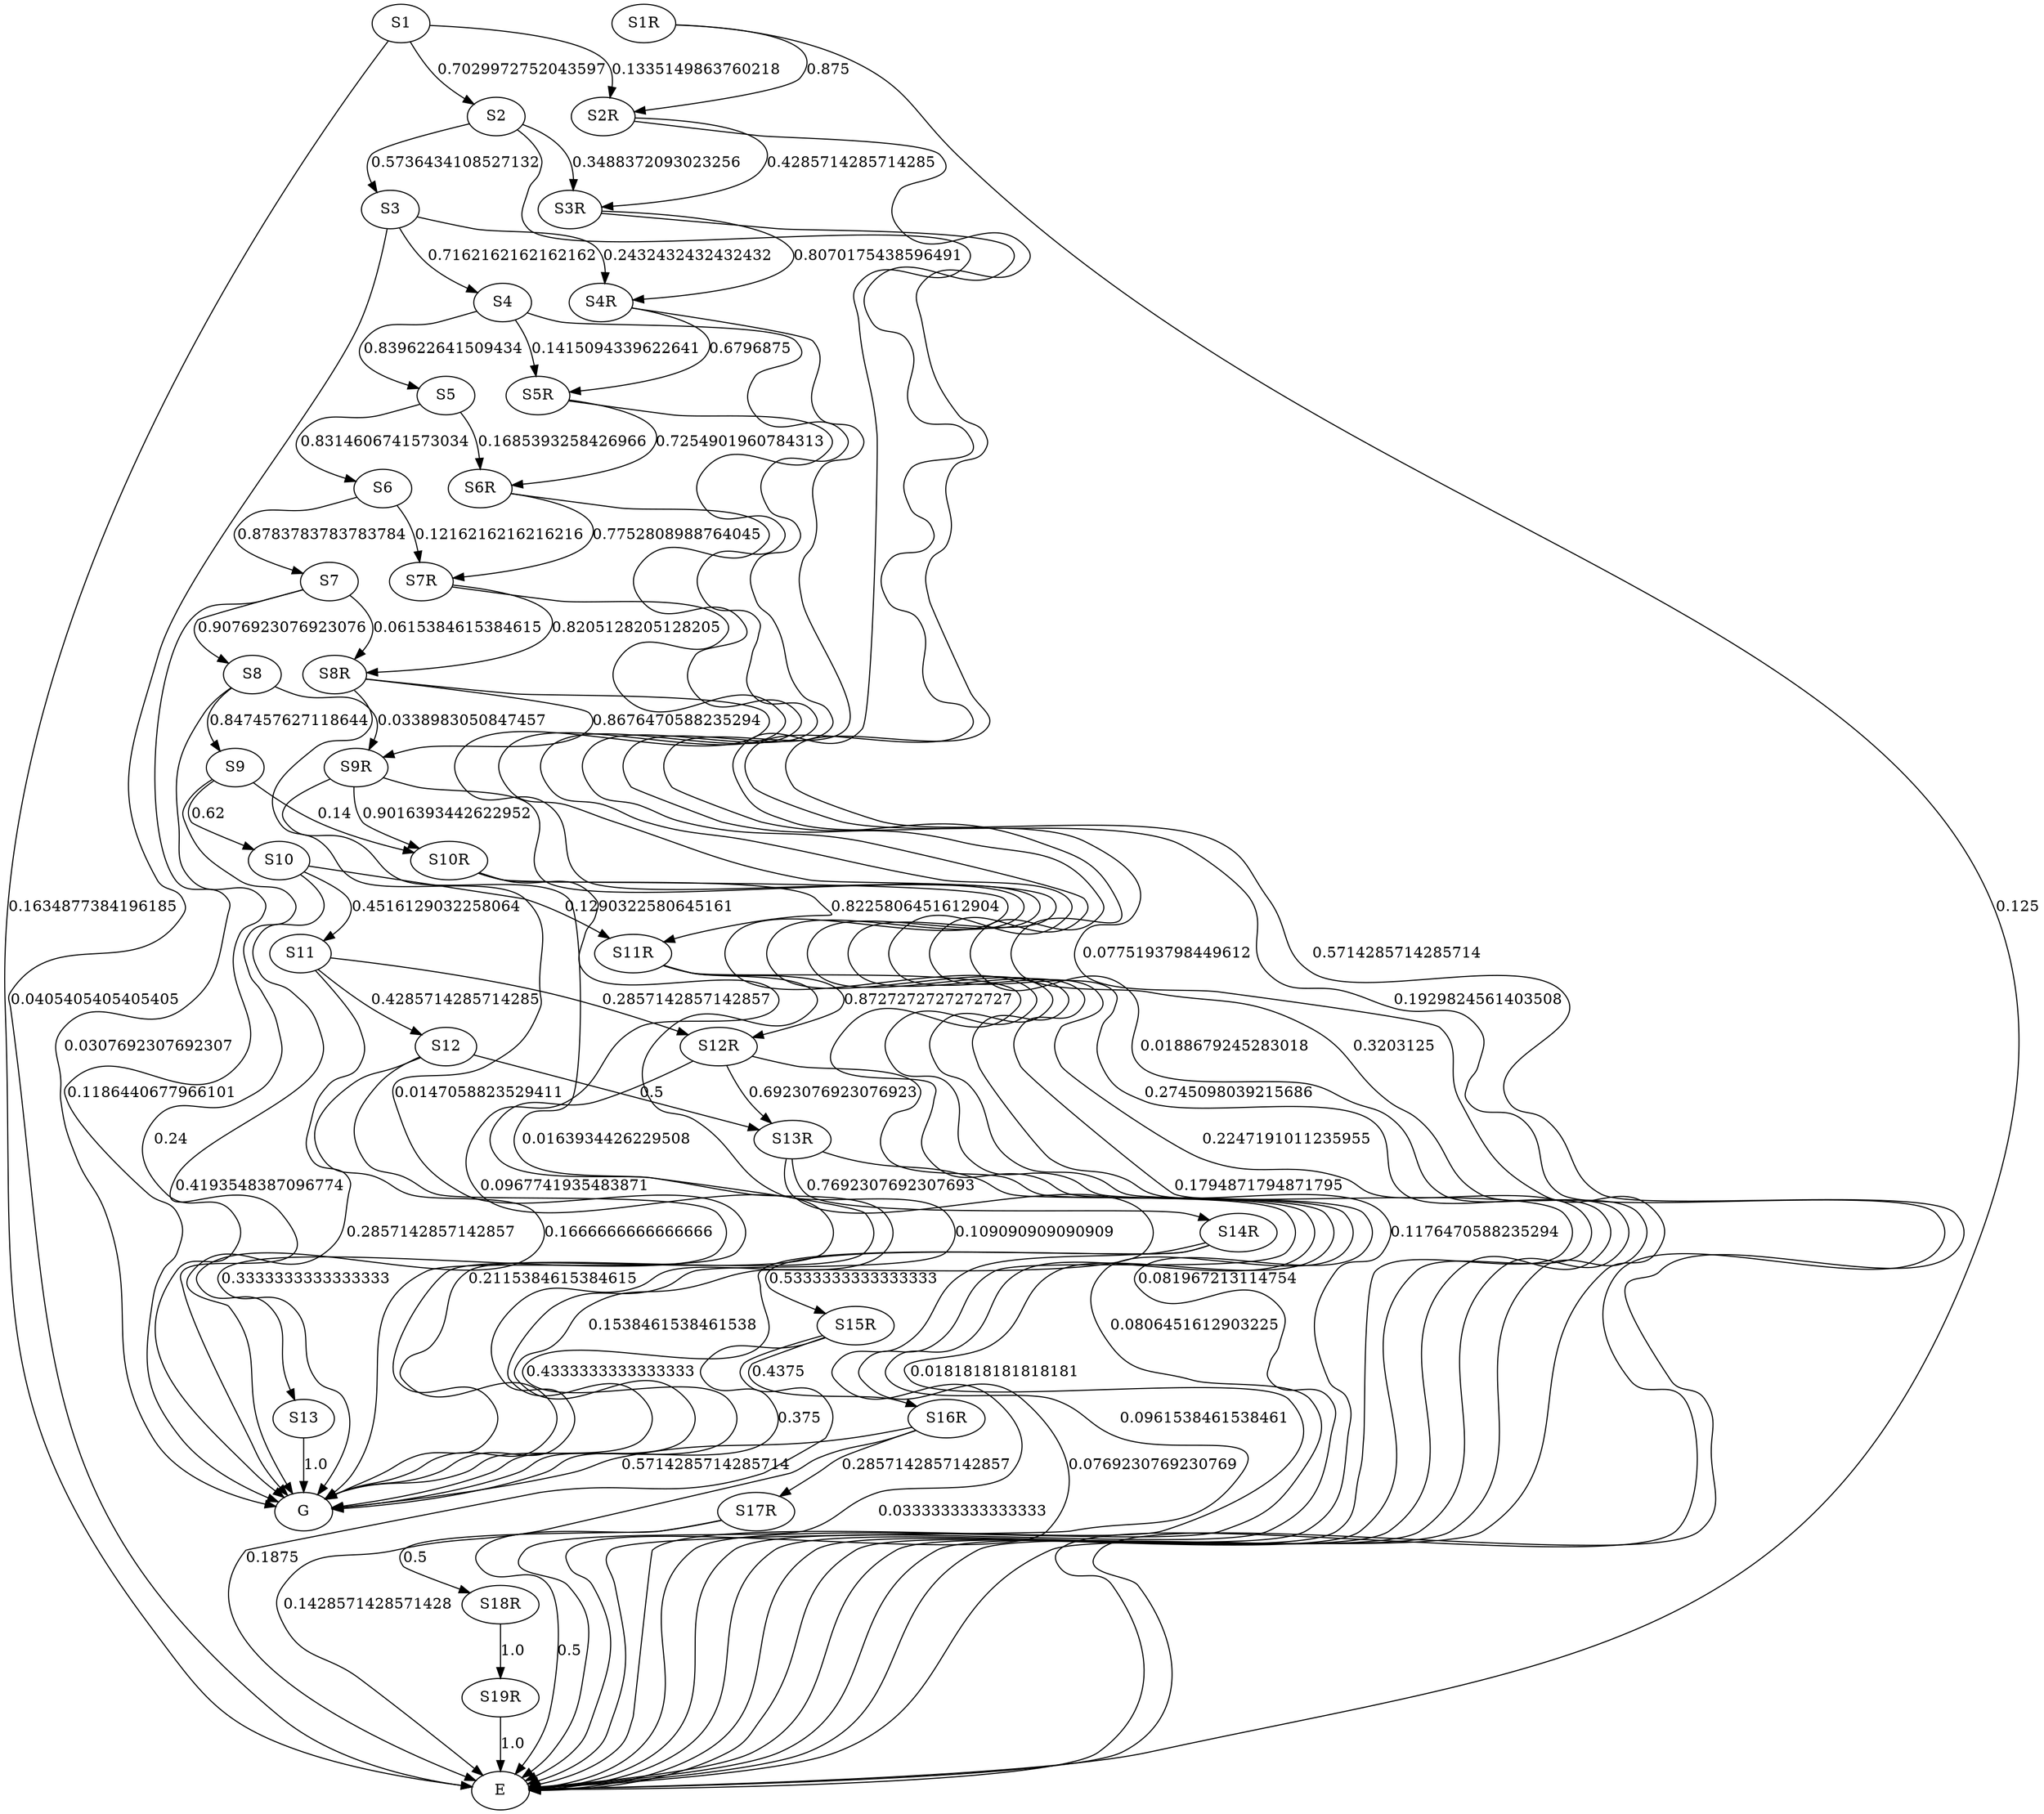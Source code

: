 digraph  {
S1;
S2;
S3;
S4;
S5;
S6;
S7;
S8;
S9;
S10;
S11;
S12;
S13;
S2R;
S1R;
S3R;
S4R;
S5R;
S6R;
S7R;
S8R;
S9R;
S10R;
S11R;
S12R;
S13R;
S14R;
S15R;
S16R;
S17R;
S18R;
S19R;
E;
G;
S1 -> S2  [key=0, label="0.7029972752043597", weight="0.7029972752043597"];
S1 -> S2R  [key=0, label="0.1335149863760218", weight="0.1335149863760218"];
S1 -> E  [key=0, label="0.1634877384196185", weight="0.1634877384196185"];
S2 -> S3  [key=0, label="0.5736434108527132", weight="0.5736434108527132"];
S2 -> S3R  [key=0, label="0.3488372093023256", weight="0.3488372093023256"];
S2 -> E  [key=0, label="0.0775193798449612", weight="0.0775193798449612"];
S3 -> S4  [key=0, label="0.7162162162162162", weight="0.7162162162162162"];
S3 -> S4R  [key=0, label="0.2432432432432432", weight="0.2432432432432432"];
S3 -> E  [key=0, label="0.0405405405405405", weight="0.0405405405405405"];
S4 -> S5  [key=0, label="0.839622641509434", weight="0.839622641509434"];
S4 -> S5R  [key=0, label="0.1415094339622641", weight="0.1415094339622641"];
S4 -> E  [key=0, label="0.0188679245283018", weight="0.0188679245283018"];
S5 -> S6  [key=0, label="0.8314606741573034", weight="0.8314606741573034"];
S5 -> S6R  [key=0, label="0.1685393258426966", weight="0.1685393258426966"];
S6 -> S7  [key=0, label="0.8783783783783784", weight="0.8783783783783784"];
S6 -> S7R  [key=0, label="0.1216216216216216", weight="0.1216216216216216"];
S7 -> S8  [key=0, label="0.9076923076923076", weight="0.9076923076923076"];
S7 -> S8R  [key=0, label="0.0615384615384615", weight="0.0615384615384615"];
S7 -> G  [key=0, label="0.0307692307692307", weight="0.0307692307692307"];
S8 -> S9  [key=0, label="0.847457627118644", weight="0.847457627118644"];
S8 -> S9R  [key=0, label="0.0338983050847457", weight="0.0338983050847457"];
S8 -> G  [key=0, label="0.1186440677966101", weight="0.1186440677966101"];
S9 -> S10  [key=0, label="0.62", weight="0.62"];
S9 -> S10R  [key=0, label="0.14", weight="0.14"];
S9 -> G  [key=0, label="0.24", weight="0.24"];
S10 -> S11  [key=0, label="0.4516129032258064", weight="0.4516129032258064"];
S10 -> S11R  [key=0, label="0.1290322580645161", weight="0.1290322580645161"];
S10 -> G  [key=0, label="0.4193548387096774", weight="0.4193548387096774"];
S11 -> S12  [key=0, label="0.4285714285714285", weight="0.4285714285714285"];
S11 -> S12R  [key=0, label="0.2857142857142857", weight="0.2857142857142857"];
S11 -> G  [key=0, label="0.2857142857142857", weight="0.2857142857142857"];
S12 -> S13  [key=0, label="0.1666666666666666", weight="0.1666666666666666"];
S12 -> S13R  [key=0, label="0.5", weight="0.5"];
S12 -> G  [key=0, label="0.3333333333333333", weight="0.3333333333333333"];
S13 -> G  [key=0, label="1.0", weight="1.0"];
S2R -> S3R  [key=0, label="0.4285714285714285", weight="0.4285714285714285"];
S2R -> E  [key=0, label="0.5714285714285714", weight="0.5714285714285714"];
S1R -> S2R  [key=0, label="0.875", weight="0.875"];
S1R -> E  [key=0, label="0.125", weight="0.125"];
S3R -> S4R  [key=0, label="0.8070175438596491", weight="0.8070175438596491"];
S3R -> E  [key=0, label="0.1929824561403508", weight="0.1929824561403508"];
S4R -> S5R  [key=0, label="0.6796875", weight="0.6796875"];
S4R -> E  [key=0, label="0.3203125", weight="0.3203125"];
S5R -> S6R  [key=0, label="0.7254901960784313", weight="0.7254901960784313"];
S5R -> E  [key=0, label="0.2745098039215686", weight="0.2745098039215686"];
S6R -> S7R  [key=0, label="0.7752808988764045", weight="0.7752808988764045"];
S6R -> E  [key=0, label="0.2247191011235955", weight="0.2247191011235955"];
S7R -> S8R  [key=0, label="0.8205128205128205", weight="0.8205128205128205"];
S7R -> E  [key=0, label="0.1794871794871795", weight="0.1794871794871795"];
S8R -> S9R  [key=0, label="0.8676470588235294", weight="0.8676470588235294"];
S8R -> E  [key=0, label="0.1176470588235294", weight="0.1176470588235294"];
S8R -> G  [key=0, label="0.0147058823529411", weight="0.0147058823529411"];
S9R -> S10R  [key=0, label="0.9016393442622952", weight="0.9016393442622952"];
S9R -> E  [key=0, label="0.081967213114754", weight="0.081967213114754"];
S9R -> G  [key=0, label="0.0163934426229508", weight="0.0163934426229508"];
S10R -> S11R  [key=0, label="0.8225806451612904", weight="0.8225806451612904"];
S10R -> E  [key=0, label="0.0806451612903225", weight="0.0806451612903225"];
S10R -> G  [key=0, label="0.0967741935483871", weight="0.0967741935483871"];
S11R -> S12R  [key=0, label="0.8727272727272727", weight="0.8727272727272727"];
S11R -> E  [key=0, label="0.0181818181818181", weight="0.0181818181818181"];
S11R -> G  [key=0, label="0.109090909090909", weight="0.109090909090909"];
S12R -> S13R  [key=0, label="0.6923076923076923", weight="0.6923076923076923"];
S12R -> E  [key=0, label="0.0961538461538461", weight="0.0961538461538461"];
S12R -> G  [key=0, label="0.2115384615384615", weight="0.2115384615384615"];
S13R -> S14R  [key=0, label="0.7692307692307693", weight="0.7692307692307693"];
S13R -> E  [key=0, label="0.0769230769230769", weight="0.0769230769230769"];
S13R -> G  [key=0, label="0.1538461538461538", weight="0.1538461538461538"];
S14R -> S15R  [key=0, label="0.5333333333333333", weight="0.5333333333333333"];
S14R -> E  [key=0, label="0.0333333333333333", weight="0.0333333333333333"];
S14R -> G  [key=0, label="0.4333333333333333", weight="0.4333333333333333"];
S15R -> S16R  [key=0, label="0.4375", weight="0.4375"];
S15R -> E  [key=0, label="0.1875", weight="0.1875"];
S15R -> G  [key=0, label="0.375", weight="0.375"];
S16R -> S17R  [key=0, label="0.2857142857142857", weight="0.2857142857142857"];
S16R -> E  [key=0, label="0.1428571428571428", weight="0.1428571428571428"];
S16R -> G  [key=0, label="0.5714285714285714", weight="0.5714285714285714"];
S17R -> S18R  [key=0, label="0.5", weight="0.5"];
S17R -> E  [key=0, label="0.5", weight="0.5"];
S18R -> S19R  [key=0, label="1.0", weight="1.0"];
S19R -> E  [key=0, label="1.0", weight="1.0"];
}
